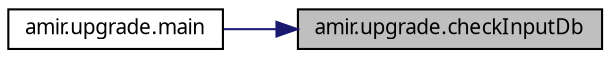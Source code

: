 digraph "amir.upgrade.checkInputDb"
{
 // LATEX_PDF_SIZE
  edge [fontname="FreeSans.ttf",fontsize="10",labelfontname="FreeSans.ttf",labelfontsize="10"];
  node [fontname="FreeSans.ttf",fontsize="10",shape=record];
  rankdir="RL";
  Node1 [label="amir.upgrade.checkInputDb",height=0.2,width=0.4,color="black", fillcolor="grey75", style="filled", fontcolor="black",tooltip=" "];
  Node1 -> Node2 [dir="back",color="midnightblue",fontsize="10",style="solid",fontname="FreeSans.ttf"];
  Node2 [label="amir.upgrade.main",height=0.2,width=0.4,color="black", fillcolor="white", style="filled",URL="$namespaceamir_1_1upgrade.html#a20e54f56b89cb5567c46f00be8360839",tooltip=" "];
}
